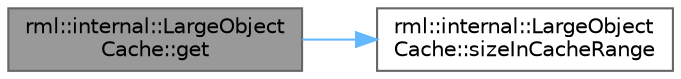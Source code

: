 digraph "rml::internal::LargeObjectCache::get"
{
 // LATEX_PDF_SIZE
  bgcolor="transparent";
  edge [fontname=Helvetica,fontsize=10,labelfontname=Helvetica,labelfontsize=10];
  node [fontname=Helvetica,fontsize=10,shape=box,height=0.2,width=0.4];
  rankdir="LR";
  Node1 [id="Node000001",label="rml::internal::LargeObject\lCache::get",height=0.2,width=0.4,color="gray40", fillcolor="grey60", style="filled", fontcolor="black",tooltip=" "];
  Node1 -> Node2 [id="edge1_Node000001_Node000002",color="steelblue1",style="solid",tooltip=" "];
  Node2 [id="Node000002",label="rml::internal::LargeObject\lCache::sizeInCacheRange",height=0.2,width=0.4,color="grey40", fillcolor="white", style="filled",URL="$classrml_1_1internal_1_1_large_object_cache.html#a87779cd29e33583310ff57af869cf6cf",tooltip=" "];
}
